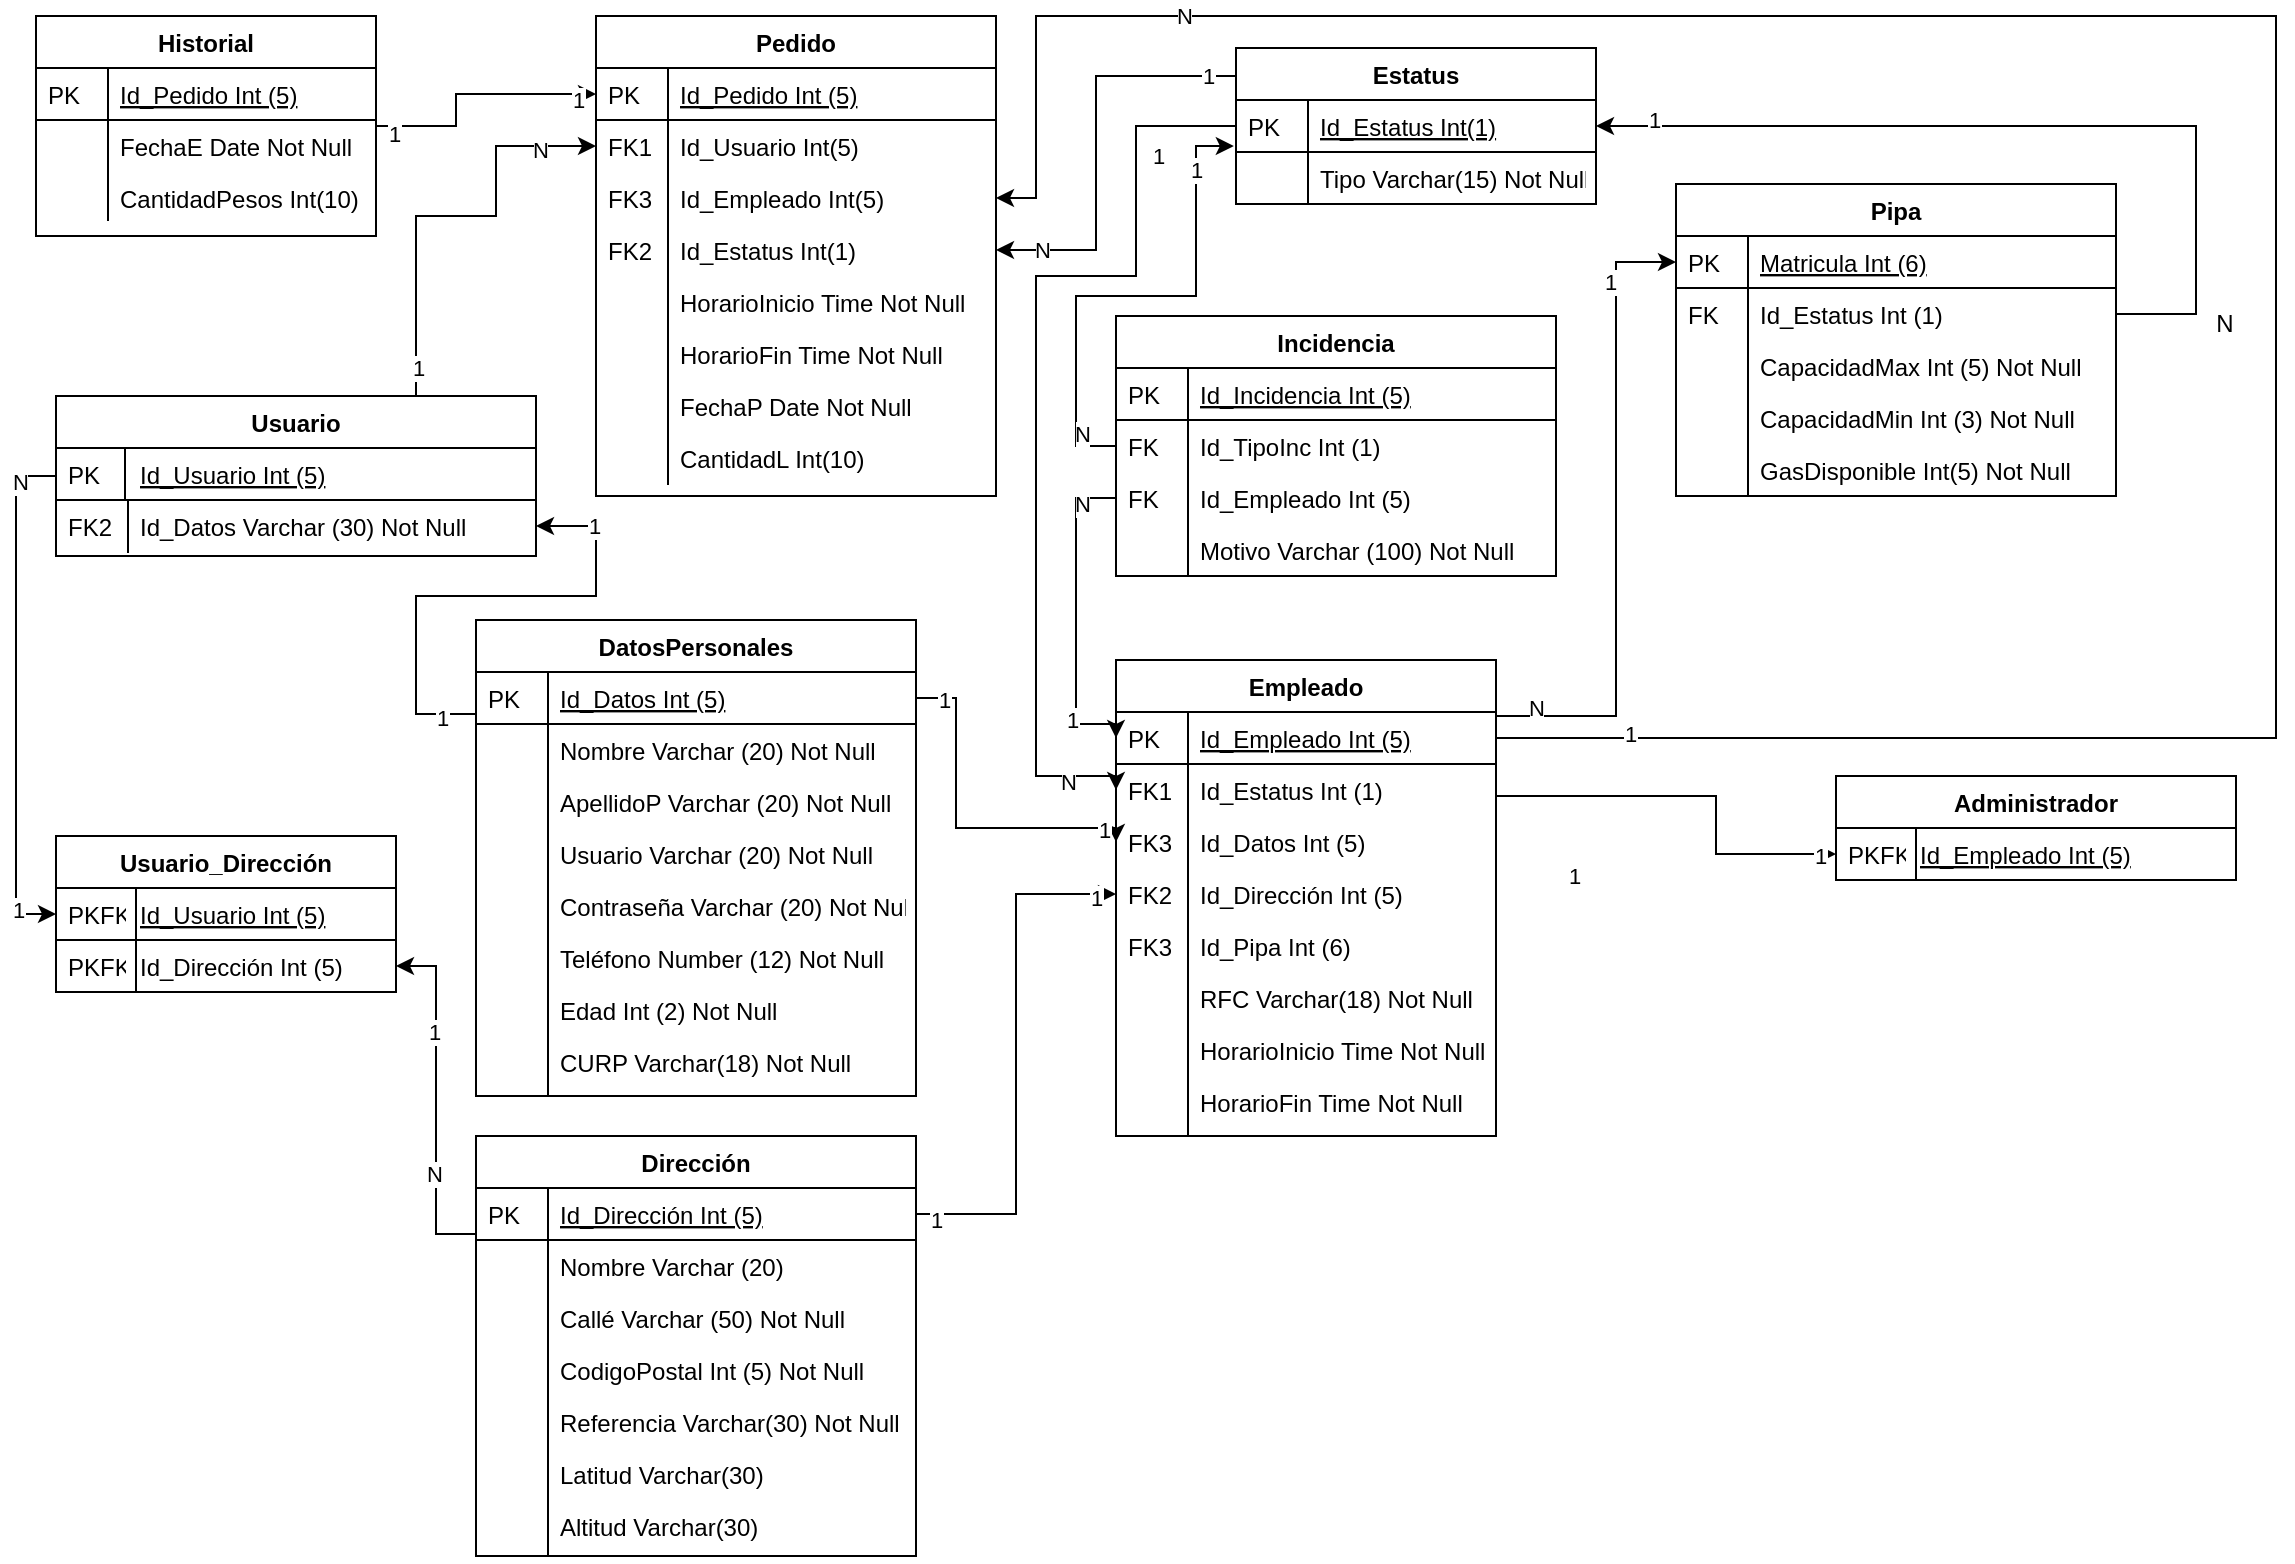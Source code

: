 <mxfile version="13.0.3" type="device"><diagram id="C5RBs43oDa-KdzZeNtuy" name="Page-1"><mxGraphModel dx="1052" dy="504" grid="1" gridSize="10" guides="1" tooltips="1" connect="1" arrows="1" fold="1" page="1" pageScale="1" pageWidth="827" pageHeight="1169" math="0" shadow="0"><root><mxCell id="WIyWlLk6GJQsqaUBKTNV-0"/><mxCell id="WIyWlLk6GJQsqaUBKTNV-1" parent="WIyWlLk6GJQsqaUBKTNV-0"/><mxCell id="ttnHH_ZnZP0Molm2TNhd-137" style="edgeStyle=orthogonalEdgeStyle;rounded=0;orthogonalLoop=1;jettySize=auto;html=1;entryX=0;entryY=0.5;entryDx=0;entryDy=0;" parent="WIyWlLk6GJQsqaUBKTNV-1" source="ttnHH_ZnZP0Molm2TNhd-53" target="zkfFHV4jXpPFQw0GAbJ--57" edge="1"><mxGeometry relative="1" as="geometry"><Array as="points"><mxPoint x="230" y="95"/><mxPoint x="230" y="79"/></Array></mxGeometry></mxCell><mxCell id="ttnHH_ZnZP0Molm2TNhd-138" value="1" style="edgeLabel;html=1;align=center;verticalAlign=middle;resizable=0;points=[];" parent="ttnHH_ZnZP0Molm2TNhd-137" vertex="1" connectable="0"><mxGeometry x="-0.857" y="-3" relative="1" as="geometry"><mxPoint y="1" as="offset"/></mxGeometry></mxCell><mxCell id="ttnHH_ZnZP0Molm2TNhd-139" value="1" style="edgeLabel;html=1;align=center;verticalAlign=middle;resizable=0;points=[];" parent="ttnHH_ZnZP0Molm2TNhd-137" vertex="1" connectable="0"><mxGeometry x="0.857" y="-3" relative="1" as="geometry"><mxPoint as="offset"/></mxGeometry></mxCell><mxCell id="ttnHH_ZnZP0Molm2TNhd-128" style="edgeStyle=orthogonalEdgeStyle;rounded=0;orthogonalLoop=1;jettySize=auto;html=1;entryX=1;entryY=0.5;entryDx=0;entryDy=0;" parent="WIyWlLk6GJQsqaUBKTNV-1" source="zkfFHV4jXpPFQw0GAbJ--51" target="zkfFHV4jXpPFQw0GAbJ--61" edge="1"><mxGeometry relative="1" as="geometry"><Array as="points"><mxPoint x="550" y="70"/><mxPoint x="550" y="157"/></Array></mxGeometry></mxCell><mxCell id="ttnHH_ZnZP0Molm2TNhd-132" value="1" style="edgeLabel;html=1;align=center;verticalAlign=middle;resizable=0;points=[];" parent="ttnHH_ZnZP0Molm2TNhd-128" vertex="1" connectable="0"><mxGeometry x="-0.861" relative="1" as="geometry"><mxPoint as="offset"/></mxGeometry></mxCell><mxCell id="ttnHH_ZnZP0Molm2TNhd-133" value="N" style="edgeLabel;html=1;align=center;verticalAlign=middle;resizable=0;points=[];" parent="ttnHH_ZnZP0Molm2TNhd-128" vertex="1" connectable="0"><mxGeometry x="0.778" relative="1" as="geometry"><mxPoint as="offset"/></mxGeometry></mxCell><mxCell id="ttnHH_ZnZP0Molm2TNhd-140" style="edgeStyle=orthogonalEdgeStyle;rounded=0;orthogonalLoop=1;jettySize=auto;html=1;entryX=0;entryY=0.5;entryDx=0;entryDy=0;" parent="WIyWlLk6GJQsqaUBKTNV-1" source="ttnHH_ZnZP0Molm2TNhd-70" target="zkfFHV4jXpPFQw0GAbJ--59" edge="1"><mxGeometry relative="1" as="geometry"><Array as="points"><mxPoint x="210" y="140"/><mxPoint x="250" y="140"/><mxPoint x="250" y="105"/></Array></mxGeometry></mxCell><mxCell id="ttnHH_ZnZP0Molm2TNhd-141" value="1" style="edgeLabel;html=1;align=center;verticalAlign=middle;resizable=0;points=[];" parent="ttnHH_ZnZP0Molm2TNhd-140" vertex="1" connectable="0"><mxGeometry x="-0.867" y="-1" relative="1" as="geometry"><mxPoint as="offset"/></mxGeometry></mxCell><mxCell id="ttnHH_ZnZP0Molm2TNhd-142" value="N" style="edgeLabel;html=1;align=center;verticalAlign=middle;resizable=0;points=[];" parent="ttnHH_ZnZP0Molm2TNhd-140" vertex="1" connectable="0"><mxGeometry x="0.733" y="-2" relative="1" as="geometry"><mxPoint as="offset"/></mxGeometry></mxCell><mxCell id="ttnHH_ZnZP0Molm2TNhd-199" style="edgeStyle=orthogonalEdgeStyle;rounded=0;orthogonalLoop=1;jettySize=auto;html=1;entryX=0;entryY=0.5;entryDx=0;entryDy=0;" parent="WIyWlLk6GJQsqaUBKTNV-1" source="ttnHH_ZnZP0Molm2TNhd-70" target="ttnHH_ZnZP0Molm2TNhd-189" edge="1"><mxGeometry relative="1" as="geometry"><Array as="points"><mxPoint x="10" y="270"/><mxPoint x="10" y="489"/></Array></mxGeometry></mxCell><mxCell id="ttnHH_ZnZP0Molm2TNhd-202" value="N" style="edgeLabel;html=1;align=center;verticalAlign=middle;resizable=0;points=[];" parent="ttnHH_ZnZP0Molm2TNhd-199" vertex="1" connectable="0"><mxGeometry x="-0.861" y="3" relative="1" as="geometry"><mxPoint as="offset"/></mxGeometry></mxCell><mxCell id="ttnHH_ZnZP0Molm2TNhd-204" value="1" style="edgeLabel;html=1;align=center;verticalAlign=middle;resizable=0;points=[];" parent="ttnHH_ZnZP0Molm2TNhd-199" vertex="1" connectable="0"><mxGeometry x="0.825" y="1" relative="1" as="geometry"><mxPoint as="offset"/></mxGeometry></mxCell><mxCell id="ttnHH_ZnZP0Molm2TNhd-147" style="edgeStyle=orthogonalEdgeStyle;rounded=0;orthogonalLoop=1;jettySize=auto;html=1;entryX=1;entryY=0.5;entryDx=0;entryDy=0;" parent="WIyWlLk6GJQsqaUBKTNV-1" source="ttnHH_ZnZP0Molm2TNhd-12" target="8BvQoXlLKl8zvaSymWND-0" edge="1"><mxGeometry relative="1" as="geometry"><mxPoint x="790" y="105" as="targetPoint"/><Array as="points"><mxPoint x="1140" y="401"/><mxPoint x="1140" y="40"/><mxPoint x="520" y="40"/><mxPoint x="520" y="131"/></Array></mxGeometry></mxCell><mxCell id="ttnHH_ZnZP0Molm2TNhd-152" value="N" style="edgeLabel;html=1;align=center;verticalAlign=middle;resizable=0;points=[];" parent="ttnHH_ZnZP0Molm2TNhd-147" vertex="1" connectable="0"><mxGeometry x="0.75" relative="1" as="geometry"><mxPoint as="offset"/></mxGeometry></mxCell><mxCell id="au2-9BaGHvsq1HRQYhsS-60" value="1" style="edgeLabel;html=1;align=center;verticalAlign=middle;resizable=0;points=[];" vertex="1" connectable="0" parent="ttnHH_ZnZP0Molm2TNhd-147"><mxGeometry x="-0.91" y="2" relative="1" as="geometry"><mxPoint as="offset"/></mxGeometry></mxCell><mxCell id="ttnHH_ZnZP0Molm2TNhd-173" style="edgeStyle=orthogonalEdgeStyle;rounded=0;orthogonalLoop=1;jettySize=auto;html=1;entryX=0;entryY=0.5;entryDx=0;entryDy=0;exitX=1;exitY=0.5;exitDx=0;exitDy=0;" parent="WIyWlLk6GJQsqaUBKTNV-1" source="ttnHH_ZnZP0Molm2TNhd-20" target="ttnHH_ZnZP0Molm2TNhd-31" edge="1"><mxGeometry relative="1" as="geometry"><Array as="points"><mxPoint x="750" y="430"/><mxPoint x="860" y="430"/><mxPoint x="860" y="459"/></Array></mxGeometry></mxCell><mxCell id="ttnHH_ZnZP0Molm2TNhd-176" value="1" style="edgeLabel;html=1;align=center;verticalAlign=middle;resizable=0;points=[];" parent="ttnHH_ZnZP0Molm2TNhd-173" vertex="1" connectable="0"><mxGeometry x="0.914" y="-1" relative="1" as="geometry"><mxPoint as="offset"/></mxGeometry></mxCell><mxCell id="ttnHH_ZnZP0Molm2TNhd-223" value="1" style="edgeLabel;html=1;align=center;verticalAlign=middle;resizable=0;points=[];" parent="ttnHH_ZnZP0Molm2TNhd-173" vertex="1" connectable="0"><mxGeometry x="-0.786" y="-20" relative="1" as="geometry"><mxPoint x="20" y="20" as="offset"/></mxGeometry></mxCell><mxCell id="ttnHH_ZnZP0Molm2TNhd-183" style="edgeStyle=orthogonalEdgeStyle;rounded=0;orthogonalLoop=1;jettySize=auto;html=1;entryX=0;entryY=0.5;entryDx=0;entryDy=0;" parent="WIyWlLk6GJQsqaUBKTNV-1" source="ttnHH_ZnZP0Molm2TNhd-88" target="ttnHH_ZnZP0Molm2TNhd-179" edge="1"><mxGeometry relative="1" as="geometry"><Array as="points"><mxPoint x="480" y="381"/><mxPoint x="480" y="446"/></Array></mxGeometry></mxCell><mxCell id="ttnHH_ZnZP0Molm2TNhd-209" value="1" style="edgeLabel;html=1;align=center;verticalAlign=middle;resizable=0;points=[];" parent="ttnHH_ZnZP0Molm2TNhd-183" vertex="1" connectable="0"><mxGeometry x="-0.838" y="-1" relative="1" as="geometry"><mxPoint as="offset"/></mxGeometry></mxCell><mxCell id="ttnHH_ZnZP0Molm2TNhd-210" value="1" style="edgeLabel;html=1;align=center;verticalAlign=middle;resizable=0;points=[];" parent="ttnHH_ZnZP0Molm2TNhd-183" vertex="1" connectable="0"><mxGeometry x="0.849" y="-1" relative="1" as="geometry"><mxPoint as="offset"/></mxGeometry></mxCell><mxCell id="ttnHH_ZnZP0Molm2TNhd-184" style="edgeStyle=orthogonalEdgeStyle;rounded=0;orthogonalLoop=1;jettySize=auto;html=1;entryX=1;entryY=0.5;entryDx=0;entryDy=0;" parent="WIyWlLk6GJQsqaUBKTNV-1" source="ttnHH_ZnZP0Molm2TNhd-88" target="ttnHH_ZnZP0Molm2TNhd-181" edge="1"><mxGeometry relative="1" as="geometry"><Array as="points"><mxPoint x="210" y="389"/><mxPoint x="210" y="330"/><mxPoint x="300" y="330"/><mxPoint x="300" y="295"/></Array></mxGeometry></mxCell><mxCell id="ttnHH_ZnZP0Molm2TNhd-211" value="1" style="edgeLabel;html=1;align=center;verticalAlign=middle;resizable=0;points=[];" parent="ttnHH_ZnZP0Molm2TNhd-184" vertex="1" connectable="0"><mxGeometry x="-0.849" y="1" relative="1" as="geometry"><mxPoint x="1" y="1" as="offset"/></mxGeometry></mxCell><mxCell id="ttnHH_ZnZP0Molm2TNhd-212" value="1" style="edgeLabel;html=1;align=center;verticalAlign=middle;resizable=0;points=[];" parent="ttnHH_ZnZP0Molm2TNhd-184" vertex="1" connectable="0"><mxGeometry x="0.765" relative="1" as="geometry"><mxPoint as="offset"/></mxGeometry></mxCell><mxCell id="ttnHH_ZnZP0Molm2TNhd-187" style="edgeStyle=orthogonalEdgeStyle;rounded=0;orthogonalLoop=1;jettySize=auto;html=1;entryX=0;entryY=0.5;entryDx=0;entryDy=0;" parent="WIyWlLk6GJQsqaUBKTNV-1" source="ttnHH_ZnZP0Molm2TNhd-154" target="ttnHH_ZnZP0Molm2TNhd-110" edge="1"><mxGeometry relative="1" as="geometry"/></mxCell><mxCell id="ttnHH_ZnZP0Molm2TNhd-207" value="1" style="edgeLabel;html=1;align=center;verticalAlign=middle;resizable=0;points=[];" parent="ttnHH_ZnZP0Molm2TNhd-187" vertex="1" connectable="0"><mxGeometry x="-0.925" y="-3" relative="1" as="geometry"><mxPoint as="offset"/></mxGeometry></mxCell><mxCell id="ttnHH_ZnZP0Molm2TNhd-208" value="1" style="edgeLabel;html=1;align=center;verticalAlign=middle;resizable=0;points=[];" parent="ttnHH_ZnZP0Molm2TNhd-187" vertex="1" connectable="0"><mxGeometry x="0.918" y="-2" relative="1" as="geometry"><mxPoint as="offset"/></mxGeometry></mxCell><mxCell id="ttnHH_ZnZP0Molm2TNhd-201" style="edgeStyle=orthogonalEdgeStyle;rounded=0;orthogonalLoop=1;jettySize=auto;html=1;entryX=1;entryY=0.5;entryDx=0;entryDy=0;" parent="WIyWlLk6GJQsqaUBKTNV-1" source="ttnHH_ZnZP0Molm2TNhd-154" target="ttnHH_ZnZP0Molm2TNhd-191" edge="1"><mxGeometry relative="1" as="geometry"><Array as="points"><mxPoint x="220" y="649"/><mxPoint x="220" y="515"/></Array></mxGeometry></mxCell><mxCell id="ttnHH_ZnZP0Molm2TNhd-205" value="1" style="edgeLabel;html=1;align=center;verticalAlign=middle;resizable=0;points=[];" parent="ttnHH_ZnZP0Molm2TNhd-201" vertex="1" connectable="0"><mxGeometry x="0.396" y="1" relative="1" as="geometry"><mxPoint as="offset"/></mxGeometry></mxCell><mxCell id="ttnHH_ZnZP0Molm2TNhd-206" value="N" style="edgeLabel;html=1;align=center;verticalAlign=middle;resizable=0;points=[];" parent="ttnHH_ZnZP0Molm2TNhd-201" vertex="1" connectable="0"><mxGeometry x="-0.417" y="1" relative="1" as="geometry"><mxPoint as="offset"/></mxGeometry></mxCell><mxCell id="ttnHH_ZnZP0Molm2TNhd-213" style="edgeStyle=orthogonalEdgeStyle;rounded=0;orthogonalLoop=1;jettySize=auto;html=1;entryX=0;entryY=0.5;entryDx=0;entryDy=0;exitX=0;exitY=0.5;exitDx=0;exitDy=0;" parent="WIyWlLk6GJQsqaUBKTNV-1" source="zkfFHV4jXpPFQw0GAbJ--52" target="ttnHH_ZnZP0Molm2TNhd-20" edge="1"><mxGeometry relative="1" as="geometry"><mxPoint x="550" y="199" as="sourcePoint"/><Array as="points"><mxPoint x="570" y="95"/><mxPoint x="570" y="170"/><mxPoint x="520" y="170"/><mxPoint x="520" y="420"/></Array></mxGeometry></mxCell><mxCell id="ttnHH_ZnZP0Molm2TNhd-214" value="1" style="edgeLabel;html=1;align=center;verticalAlign=middle;resizable=0;points=[];" parent="ttnHH_ZnZP0Molm2TNhd-213" vertex="1" connectable="0"><mxGeometry x="-0.832" y="15" relative="1" as="geometry"><mxPoint as="offset"/></mxGeometry></mxCell><mxCell id="ttnHH_ZnZP0Molm2TNhd-215" value="N" style="edgeLabel;html=1;align=center;verticalAlign=middle;resizable=0;points=[];" parent="ttnHH_ZnZP0Molm2TNhd-213" vertex="1" connectable="0"><mxGeometry x="0.867" y="-3" relative="1" as="geometry"><mxPoint as="offset"/></mxGeometry></mxCell><mxCell id="ttnHH_ZnZP0Molm2TNhd-188" value="Usuario_Dirección" style="swimlane;fontStyle=1;childLayout=stackLayout;horizontal=1;startSize=26;horizontalStack=0;resizeParent=1;resizeLast=0;collapsible=1;marginBottom=0;rounded=0;shadow=0;strokeWidth=1;" parent="WIyWlLk6GJQsqaUBKTNV-1" vertex="1"><mxGeometry x="30" y="450" width="170" height="78" as="geometry"><mxRectangle x="260" y="80" width="160" height="26" as="alternateBounds"/></mxGeometry></mxCell><mxCell id="ttnHH_ZnZP0Molm2TNhd-189" value="Id_Usuario Int (5)" style="shape=partialRectangle;top=0;left=0;right=0;bottom=1;align=left;verticalAlign=top;fillColor=none;spacingLeft=40;spacingRight=4;overflow=hidden;rotatable=0;points=[[0,0.5],[1,0.5]];portConstraint=eastwest;dropTarget=0;rounded=0;shadow=0;strokeWidth=1;fontStyle=4" parent="ttnHH_ZnZP0Molm2TNhd-188" vertex="1"><mxGeometry y="26" width="170" height="26" as="geometry"/></mxCell><mxCell id="ttnHH_ZnZP0Molm2TNhd-190" value="PKFK" style="shape=partialRectangle;top=0;left=0;bottom=0;fillColor=none;align=left;verticalAlign=top;spacingLeft=4;spacingRight=4;overflow=hidden;rotatable=0;points=[];portConstraint=eastwest;part=1;" parent="ttnHH_ZnZP0Molm2TNhd-189" vertex="1" connectable="0"><mxGeometry width="40" height="26" as="geometry"/></mxCell><mxCell id="ttnHH_ZnZP0Molm2TNhd-191" value="Id_Dirección Int (5)" style="shape=partialRectangle;top=0;left=0;right=0;bottom=0;align=left;verticalAlign=top;fillColor=none;spacingLeft=40;spacingRight=4;overflow=hidden;rotatable=0;points=[[0,0.5],[1,0.5]];portConstraint=eastwest;dropTarget=0;rounded=0;shadow=0;strokeWidth=1;" parent="ttnHH_ZnZP0Molm2TNhd-188" vertex="1"><mxGeometry y="52" width="170" height="26" as="geometry"/></mxCell><mxCell id="ttnHH_ZnZP0Molm2TNhd-192" value="PKFK" style="shape=partialRectangle;top=0;left=0;bottom=0;fillColor=none;align=left;verticalAlign=top;spacingLeft=4;spacingRight=4;overflow=hidden;rotatable=0;points=[];portConstraint=eastwest;part=1;" parent="ttnHH_ZnZP0Molm2TNhd-191" vertex="1" connectable="0"><mxGeometry width="40" height="26" as="geometry"/></mxCell><mxCell id="ttnHH_ZnZP0Molm2TNhd-53" value="Historial" style="swimlane;fontStyle=1;childLayout=stackLayout;horizontal=1;startSize=26;horizontalStack=0;resizeParent=1;resizeLast=0;collapsible=1;marginBottom=0;rounded=0;shadow=0;strokeWidth=1;" parent="WIyWlLk6GJQsqaUBKTNV-1" vertex="1"><mxGeometry x="20" y="40" width="170" height="110" as="geometry"><mxRectangle x="260" y="80" width="160" height="26" as="alternateBounds"/></mxGeometry></mxCell><mxCell id="ttnHH_ZnZP0Molm2TNhd-54" value="Id_Pedido Int (5)" style="shape=partialRectangle;top=0;left=0;right=0;bottom=1;align=left;verticalAlign=top;fillColor=none;spacingLeft=40;spacingRight=4;overflow=hidden;rotatable=0;points=[[0,0.5],[1,0.5]];portConstraint=eastwest;dropTarget=0;rounded=0;shadow=0;strokeWidth=1;fontStyle=4" parent="ttnHH_ZnZP0Molm2TNhd-53" vertex="1"><mxGeometry y="26" width="170" height="26" as="geometry"/></mxCell><mxCell id="ttnHH_ZnZP0Molm2TNhd-55" value="PK" style="shape=partialRectangle;top=0;left=0;bottom=0;fillColor=none;align=left;verticalAlign=top;spacingLeft=4;spacingRight=4;overflow=hidden;rotatable=0;points=[];portConstraint=eastwest;part=1;" parent="ttnHH_ZnZP0Molm2TNhd-54" vertex="1" connectable="0"><mxGeometry width="36" height="26" as="geometry"/></mxCell><mxCell id="ttnHH_ZnZP0Molm2TNhd-64" value="FechaE Date Not Null" style="shape=partialRectangle;top=0;left=0;right=0;bottom=0;align=left;verticalAlign=top;fillColor=none;spacingLeft=40;spacingRight=4;overflow=hidden;rotatable=0;points=[[0,0.5],[1,0.5]];portConstraint=eastwest;dropTarget=0;rounded=0;shadow=0;strokeWidth=1;" parent="ttnHH_ZnZP0Molm2TNhd-53" vertex="1"><mxGeometry y="52" width="170" height="26" as="geometry"/></mxCell><mxCell id="ttnHH_ZnZP0Molm2TNhd-65" value="" style="shape=partialRectangle;top=0;left=0;bottom=0;fillColor=none;align=left;verticalAlign=top;spacingLeft=4;spacingRight=4;overflow=hidden;rotatable=0;points=[];portConstraint=eastwest;part=1;" parent="ttnHH_ZnZP0Molm2TNhd-64" vertex="1" connectable="0"><mxGeometry width="36" height="26" as="geometry"/></mxCell><mxCell id="ttnHH_ZnZP0Molm2TNhd-68" value="CantidadPesos Int(10)" style="shape=partialRectangle;top=0;left=0;right=0;bottom=0;align=left;verticalAlign=top;fillColor=none;spacingLeft=40;spacingRight=4;overflow=hidden;rotatable=0;points=[[0,0.5],[1,0.5]];portConstraint=eastwest;dropTarget=0;rounded=0;shadow=0;strokeWidth=1;" parent="ttnHH_ZnZP0Molm2TNhd-53" vertex="1"><mxGeometry y="78" width="170" height="24" as="geometry"/></mxCell><mxCell id="ttnHH_ZnZP0Molm2TNhd-69" value="" style="shape=partialRectangle;top=0;left=0;bottom=0;fillColor=none;align=left;verticalAlign=top;spacingLeft=4;spacingRight=4;overflow=hidden;rotatable=0;points=[];portConstraint=eastwest;part=1;" parent="ttnHH_ZnZP0Molm2TNhd-68" vertex="1" connectable="0"><mxGeometry width="36" height="24" as="geometry"/></mxCell><mxCell id="zkfFHV4jXpPFQw0GAbJ--56" value="Pedido" style="swimlane;fontStyle=1;childLayout=stackLayout;horizontal=1;startSize=26;horizontalStack=0;resizeParent=1;resizeLast=0;collapsible=1;marginBottom=0;rounded=0;shadow=0;strokeWidth=1;" parent="WIyWlLk6GJQsqaUBKTNV-1" vertex="1"><mxGeometry x="300" y="40" width="200" height="240" as="geometry"><mxRectangle x="260" y="80" width="160" height="26" as="alternateBounds"/></mxGeometry></mxCell><mxCell id="zkfFHV4jXpPFQw0GAbJ--57" value="Id_Pedido Int (5)" style="shape=partialRectangle;top=0;left=0;right=0;bottom=1;align=left;verticalAlign=top;fillColor=none;spacingLeft=40;spacingRight=4;overflow=hidden;rotatable=0;points=[[0,0.5],[1,0.5]];portConstraint=eastwest;dropTarget=0;rounded=0;shadow=0;strokeWidth=1;fontStyle=4" parent="zkfFHV4jXpPFQw0GAbJ--56" vertex="1"><mxGeometry y="26" width="200" height="26" as="geometry"/></mxCell><mxCell id="zkfFHV4jXpPFQw0GAbJ--58" value="PK" style="shape=partialRectangle;top=0;left=0;bottom=0;fillColor=none;align=left;verticalAlign=top;spacingLeft=4;spacingRight=4;overflow=hidden;rotatable=0;points=[];portConstraint=eastwest;part=1;" parent="zkfFHV4jXpPFQw0GAbJ--57" vertex="1" connectable="0"><mxGeometry width="36" height="26" as="geometry"/></mxCell><mxCell id="zkfFHV4jXpPFQw0GAbJ--59" value="Id_Usuario Int(5)" style="shape=partialRectangle;top=0;left=0;right=0;bottom=0;align=left;verticalAlign=top;fillColor=none;spacingLeft=40;spacingRight=4;overflow=hidden;rotatable=0;points=[[0,0.5],[1,0.5]];portConstraint=eastwest;dropTarget=0;rounded=0;shadow=0;strokeWidth=1;" parent="zkfFHV4jXpPFQw0GAbJ--56" vertex="1"><mxGeometry y="52" width="200" height="26" as="geometry"/></mxCell><mxCell id="zkfFHV4jXpPFQw0GAbJ--60" value="FK1" style="shape=partialRectangle;top=0;left=0;bottom=0;fillColor=none;align=left;verticalAlign=top;spacingLeft=4;spacingRight=4;overflow=hidden;rotatable=0;points=[];portConstraint=eastwest;part=1;" parent="zkfFHV4jXpPFQw0GAbJ--59" vertex="1" connectable="0"><mxGeometry width="36" height="26" as="geometry"/></mxCell><mxCell id="8BvQoXlLKl8zvaSymWND-0" value="Id_Empleado Int(5)" style="shape=partialRectangle;top=0;left=0;right=0;bottom=0;align=left;verticalAlign=top;fillColor=none;spacingLeft=40;spacingRight=4;overflow=hidden;rotatable=0;points=[[0,0.5],[1,0.5]];portConstraint=eastwest;dropTarget=0;rounded=0;shadow=0;strokeWidth=1;" parent="zkfFHV4jXpPFQw0GAbJ--56" vertex="1"><mxGeometry y="78" width="200" height="26" as="geometry"/></mxCell><mxCell id="8BvQoXlLKl8zvaSymWND-1" value="FK3" style="shape=partialRectangle;top=0;left=0;bottom=0;fillColor=none;align=left;verticalAlign=top;spacingLeft=4;spacingRight=4;overflow=hidden;rotatable=0;points=[];portConstraint=eastwest;part=1;" parent="8BvQoXlLKl8zvaSymWND-0" vertex="1" connectable="0"><mxGeometry width="36" height="26" as="geometry"/></mxCell><mxCell id="zkfFHV4jXpPFQw0GAbJ--61" value="Id_Estatus Int(1)" style="shape=partialRectangle;top=0;left=0;right=0;bottom=0;align=left;verticalAlign=top;fillColor=none;spacingLeft=40;spacingRight=4;overflow=hidden;rotatable=0;points=[[0,0.5],[1,0.5]];portConstraint=eastwest;dropTarget=0;rounded=0;shadow=0;strokeWidth=1;" parent="zkfFHV4jXpPFQw0GAbJ--56" vertex="1"><mxGeometry y="104" width="200" height="26" as="geometry"/></mxCell><mxCell id="zkfFHV4jXpPFQw0GAbJ--62" value="FK2" style="shape=partialRectangle;top=0;left=0;bottom=0;fillColor=none;align=left;verticalAlign=top;spacingLeft=4;spacingRight=4;overflow=hidden;rotatable=0;points=[];portConstraint=eastwest;part=1;" parent="zkfFHV4jXpPFQw0GAbJ--61" vertex="1" connectable="0"><mxGeometry width="36" height="26" as="geometry"/></mxCell><mxCell id="ttnHH_ZnZP0Molm2TNhd-0" value="HorarioInicio Time Not Null" style="shape=partialRectangle;top=0;left=0;right=0;bottom=0;align=left;verticalAlign=top;fillColor=none;spacingLeft=40;spacingRight=4;overflow=hidden;rotatable=0;points=[[0,0.5],[1,0.5]];portConstraint=eastwest;dropTarget=0;rounded=0;shadow=0;strokeWidth=1;" parent="zkfFHV4jXpPFQw0GAbJ--56" vertex="1"><mxGeometry y="130" width="200" height="26" as="geometry"/></mxCell><mxCell id="ttnHH_ZnZP0Molm2TNhd-1" value="" style="shape=partialRectangle;top=0;left=0;bottom=0;fillColor=none;align=left;verticalAlign=top;spacingLeft=4;spacingRight=4;overflow=hidden;rotatable=0;points=[];portConstraint=eastwest;part=1;" parent="ttnHH_ZnZP0Molm2TNhd-0" vertex="1" connectable="0"><mxGeometry width="36" height="26" as="geometry"/></mxCell><mxCell id="ttnHH_ZnZP0Molm2TNhd-6" value="HorarioFin Time Not Null" style="shape=partialRectangle;top=0;left=0;right=0;bottom=0;align=left;verticalAlign=top;fillColor=none;spacingLeft=40;spacingRight=4;overflow=hidden;rotatable=0;points=[[0,0.5],[1,0.5]];portConstraint=eastwest;dropTarget=0;rounded=0;shadow=0;strokeWidth=1;" parent="zkfFHV4jXpPFQw0GAbJ--56" vertex="1"><mxGeometry y="156" width="200" height="26" as="geometry"/></mxCell><mxCell id="ttnHH_ZnZP0Molm2TNhd-7" value="" style="shape=partialRectangle;top=0;left=0;bottom=0;fillColor=none;align=left;verticalAlign=top;spacingLeft=4;spacingRight=4;overflow=hidden;rotatable=0;points=[];portConstraint=eastwest;part=1;" parent="ttnHH_ZnZP0Molm2TNhd-6" vertex="1" connectable="0"><mxGeometry width="36" height="26" as="geometry"/></mxCell><mxCell id="ttnHH_ZnZP0Molm2TNhd-143" value="FechaP Date Not Null" style="shape=partialRectangle;top=0;left=0;right=0;bottom=0;align=left;verticalAlign=top;fillColor=none;spacingLeft=40;spacingRight=4;overflow=hidden;rotatable=0;points=[[0,0.5],[1,0.5]];portConstraint=eastwest;dropTarget=0;rounded=0;shadow=0;strokeWidth=1;" parent="zkfFHV4jXpPFQw0GAbJ--56" vertex="1"><mxGeometry y="182" width="200" height="26" as="geometry"/></mxCell><mxCell id="ttnHH_ZnZP0Molm2TNhd-144" value="" style="shape=partialRectangle;top=0;left=0;bottom=0;fillColor=none;align=left;verticalAlign=top;spacingLeft=4;spacingRight=4;overflow=hidden;rotatable=0;points=[];portConstraint=eastwest;part=1;" parent="ttnHH_ZnZP0Molm2TNhd-143" vertex="1" connectable="0"><mxGeometry width="36" height="26" as="geometry"/></mxCell><mxCell id="ttnHH_ZnZP0Molm2TNhd-4" value="CantidadL Int(10)" style="shape=partialRectangle;top=0;left=0;right=0;bottom=0;align=left;verticalAlign=top;fillColor=none;spacingLeft=40;spacingRight=4;overflow=hidden;rotatable=0;points=[[0,0.5],[1,0.5]];portConstraint=eastwest;dropTarget=0;rounded=0;shadow=0;strokeWidth=1;" parent="zkfFHV4jXpPFQw0GAbJ--56" vertex="1"><mxGeometry y="208" width="200" height="26" as="geometry"/></mxCell><mxCell id="ttnHH_ZnZP0Molm2TNhd-5" value="" style="shape=partialRectangle;top=0;left=0;bottom=0;fillColor=none;align=left;verticalAlign=top;spacingLeft=4;spacingRight=4;overflow=hidden;rotatable=0;points=[];portConstraint=eastwest;part=1;" parent="ttnHH_ZnZP0Molm2TNhd-4" vertex="1" connectable="0"><mxGeometry width="36" height="26" as="geometry"/></mxCell><mxCell id="zkfFHV4jXpPFQw0GAbJ--51" value="Estatus" style="swimlane;fontStyle=1;childLayout=stackLayout;horizontal=1;startSize=26;horizontalStack=0;resizeParent=1;resizeLast=0;collapsible=1;marginBottom=0;rounded=0;shadow=0;strokeWidth=1;" parent="WIyWlLk6GJQsqaUBKTNV-1" vertex="1"><mxGeometry x="620" y="56" width="180" height="78" as="geometry"><mxRectangle x="620" y="40" width="160" height="26" as="alternateBounds"/></mxGeometry></mxCell><mxCell id="zkfFHV4jXpPFQw0GAbJ--52" value="Id_Estatus Int(1)" style="shape=partialRectangle;top=0;left=0;right=0;bottom=1;align=left;verticalAlign=top;fillColor=none;spacingLeft=40;spacingRight=4;overflow=hidden;rotatable=0;points=[[0,0.5],[1,0.5]];portConstraint=eastwest;dropTarget=0;rounded=0;shadow=0;strokeWidth=1;fontStyle=4" parent="zkfFHV4jXpPFQw0GAbJ--51" vertex="1"><mxGeometry y="26" width="180" height="26" as="geometry"/></mxCell><mxCell id="zkfFHV4jXpPFQw0GAbJ--53" value="PK" style="shape=partialRectangle;top=0;left=0;bottom=0;fillColor=none;align=left;verticalAlign=top;spacingLeft=4;spacingRight=4;overflow=hidden;rotatable=0;points=[];portConstraint=eastwest;part=1;" parent="zkfFHV4jXpPFQw0GAbJ--52" vertex="1" connectable="0"><mxGeometry width="36" height="26" as="geometry"/></mxCell><mxCell id="zkfFHV4jXpPFQw0GAbJ--54" value="Tipo Varchar(15) Not Null" style="shape=partialRectangle;top=0;left=0;right=0;bottom=0;align=left;verticalAlign=top;fillColor=none;spacingLeft=40;spacingRight=4;overflow=hidden;rotatable=0;points=[[0,0.5],[1,0.5]];portConstraint=eastwest;dropTarget=0;rounded=0;shadow=0;strokeWidth=1;" parent="zkfFHV4jXpPFQw0GAbJ--51" vertex="1"><mxGeometry y="52" width="180" height="26" as="geometry"/></mxCell><mxCell id="zkfFHV4jXpPFQw0GAbJ--55" value="" style="shape=partialRectangle;top=0;left=0;bottom=0;fillColor=none;align=left;verticalAlign=top;spacingLeft=4;spacingRight=4;overflow=hidden;rotatable=0;points=[];portConstraint=eastwest;part=1;" parent="zkfFHV4jXpPFQw0GAbJ--54" vertex="1" connectable="0"><mxGeometry width="36" height="26" as="geometry"/></mxCell><mxCell id="au2-9BaGHvsq1HRQYhsS-33" style="edgeStyle=orthogonalEdgeStyle;rounded=0;orthogonalLoop=1;jettySize=auto;html=1;entryX=-0.006;entryY=-0.115;entryDx=0;entryDy=0;entryPerimeter=0;" edge="1" parent="WIyWlLk6GJQsqaUBKTNV-1" source="au2-9BaGHvsq1HRQYhsS-31" target="zkfFHV4jXpPFQw0GAbJ--54"><mxGeometry relative="1" as="geometry"><Array as="points"><mxPoint x="540" y="255"/><mxPoint x="540" y="180"/><mxPoint x="600" y="180"/><mxPoint x="600" y="105"/></Array></mxGeometry></mxCell><mxCell id="au2-9BaGHvsq1HRQYhsS-34" value="1" style="edgeLabel;html=1;align=center;verticalAlign=middle;resizable=0;points=[];" vertex="1" connectable="0" parent="au2-9BaGHvsq1HRQYhsS-33"><mxGeometry x="0.753" relative="1" as="geometry"><mxPoint as="offset"/></mxGeometry></mxCell><mxCell id="au2-9BaGHvsq1HRQYhsS-35" value="N" style="edgeLabel;html=1;align=center;verticalAlign=middle;resizable=0;points=[];" vertex="1" connectable="0" parent="au2-9BaGHvsq1HRQYhsS-33"><mxGeometry x="-0.791" y="-3" relative="1" as="geometry"><mxPoint as="offset"/></mxGeometry></mxCell><mxCell id="au2-9BaGHvsq1HRQYhsS-36" style="edgeStyle=orthogonalEdgeStyle;rounded=0;orthogonalLoop=1;jettySize=auto;html=1;entryX=0;entryY=0.5;entryDx=0;entryDy=0;" edge="1" parent="WIyWlLk6GJQsqaUBKTNV-1" source="au2-9BaGHvsq1HRQYhsS-27" target="ttnHH_ZnZP0Molm2TNhd-12"><mxGeometry relative="1" as="geometry"><Array as="points"><mxPoint x="540" y="281"/><mxPoint x="540" y="394"/></Array></mxGeometry></mxCell><mxCell id="au2-9BaGHvsq1HRQYhsS-38" value="1" style="edgeLabel;html=1;align=center;verticalAlign=middle;resizable=0;points=[];" vertex="1" connectable="0" parent="au2-9BaGHvsq1HRQYhsS-36"><mxGeometry x="0.637" y="-2" relative="1" as="geometry"><mxPoint as="offset"/></mxGeometry></mxCell><mxCell id="au2-9BaGHvsq1HRQYhsS-39" value="N" style="edgeLabel;html=1;align=center;verticalAlign=middle;resizable=0;points=[];" vertex="1" connectable="0" parent="au2-9BaGHvsq1HRQYhsS-36"><mxGeometry x="-0.72" y="3" relative="1" as="geometry"><mxPoint as="offset"/></mxGeometry></mxCell><mxCell id="ttnHH_ZnZP0Molm2TNhd-70" value="Usuario" style="swimlane;fontStyle=1;childLayout=stackLayout;horizontal=1;startSize=26;horizontalStack=0;resizeParent=1;resizeLast=0;collapsible=1;marginBottom=0;rounded=0;shadow=0;strokeWidth=1;" parent="WIyWlLk6GJQsqaUBKTNV-1" vertex="1"><mxGeometry x="30" y="230" width="240" height="80" as="geometry"><mxRectangle x="260" y="80" width="160" height="26" as="alternateBounds"/></mxGeometry></mxCell><mxCell id="ttnHH_ZnZP0Molm2TNhd-71" value="Id_Usuario Int (5)" style="shape=partialRectangle;top=0;left=0;right=0;bottom=1;align=left;verticalAlign=top;fillColor=none;spacingLeft=40;spacingRight=4;overflow=hidden;rotatable=0;points=[[0,0.5],[1,0.5]];portConstraint=eastwest;dropTarget=0;rounded=0;shadow=0;strokeWidth=1;fontStyle=4" parent="ttnHH_ZnZP0Molm2TNhd-70" vertex="1"><mxGeometry y="26" width="240" height="26" as="geometry"/></mxCell><mxCell id="ttnHH_ZnZP0Molm2TNhd-72" value="PK" style="shape=partialRectangle;top=0;left=0;bottom=0;fillColor=none;align=left;verticalAlign=top;spacingLeft=4;spacingRight=4;overflow=hidden;rotatable=0;points=[];portConstraint=eastwest;part=1;" parent="ttnHH_ZnZP0Molm2TNhd-71" vertex="1" connectable="0"><mxGeometry width="34.5" height="26" as="geometry"/></mxCell><mxCell id="ttnHH_ZnZP0Molm2TNhd-181" value="Id_Datos Varchar (30) Not Null" style="shape=partialRectangle;top=0;left=0;right=0;bottom=0;align=left;verticalAlign=top;fillColor=none;spacingLeft=40;spacingRight=4;overflow=hidden;rotatable=0;points=[[0,0.5],[1,0.5]];portConstraint=eastwest;dropTarget=0;rounded=0;shadow=0;strokeWidth=1;" parent="ttnHH_ZnZP0Molm2TNhd-70" vertex="1"><mxGeometry y="52" width="240" height="26" as="geometry"/></mxCell><mxCell id="ttnHH_ZnZP0Molm2TNhd-182" value="FK2" style="shape=partialRectangle;top=0;left=0;bottom=0;fillColor=none;align=left;verticalAlign=top;spacingLeft=4;spacingRight=4;overflow=hidden;rotatable=0;points=[];portConstraint=eastwest;part=1;" parent="ttnHH_ZnZP0Molm2TNhd-181" vertex="1" connectable="0"><mxGeometry width="36" height="26" as="geometry"/></mxCell><mxCell id="au2-9BaGHvsq1HRQYhsS-24" value="Incidencia" style="swimlane;fontStyle=1;childLayout=stackLayout;horizontal=1;startSize=26;horizontalStack=0;resizeParent=1;resizeLast=0;collapsible=1;marginBottom=0;rounded=0;shadow=0;strokeWidth=1;" vertex="1" parent="WIyWlLk6GJQsqaUBKTNV-1"><mxGeometry x="560" y="190" width="220" height="130" as="geometry"><mxRectangle x="260" y="80" width="160" height="26" as="alternateBounds"/></mxGeometry></mxCell><mxCell id="au2-9BaGHvsq1HRQYhsS-25" value="Id_Incidencia Int (5)" style="shape=partialRectangle;top=0;left=0;right=0;bottom=1;align=left;verticalAlign=top;fillColor=none;spacingLeft=40;spacingRight=4;overflow=hidden;rotatable=0;points=[[0,0.5],[1,0.5]];portConstraint=eastwest;dropTarget=0;rounded=0;shadow=0;strokeWidth=1;fontStyle=4" vertex="1" parent="au2-9BaGHvsq1HRQYhsS-24"><mxGeometry y="26" width="220" height="26" as="geometry"/></mxCell><mxCell id="au2-9BaGHvsq1HRQYhsS-26" value="PK" style="shape=partialRectangle;top=0;left=0;bottom=0;fillColor=none;align=left;verticalAlign=top;spacingLeft=4;spacingRight=4;overflow=hidden;rotatable=0;points=[];portConstraint=eastwest;part=1;" vertex="1" connectable="0" parent="au2-9BaGHvsq1HRQYhsS-25"><mxGeometry width="36" height="26" as="geometry"/></mxCell><mxCell id="au2-9BaGHvsq1HRQYhsS-31" value="Id_TipoInc Int (1)" style="shape=partialRectangle;top=0;left=0;right=0;bottom=0;align=left;verticalAlign=top;fillColor=none;spacingLeft=40;spacingRight=4;overflow=hidden;rotatable=0;points=[[0,0.5],[1,0.5]];portConstraint=eastwest;dropTarget=0;rounded=0;shadow=0;strokeWidth=1;" vertex="1" parent="au2-9BaGHvsq1HRQYhsS-24"><mxGeometry y="52" width="220" height="26" as="geometry"/></mxCell><mxCell id="au2-9BaGHvsq1HRQYhsS-32" value="FK" style="shape=partialRectangle;top=0;left=0;bottom=0;fillColor=none;align=left;verticalAlign=top;spacingLeft=4;spacingRight=4;overflow=hidden;rotatable=0;points=[];portConstraint=eastwest;part=1;" vertex="1" connectable="0" parent="au2-9BaGHvsq1HRQYhsS-31"><mxGeometry width="36" height="26" as="geometry"/></mxCell><mxCell id="au2-9BaGHvsq1HRQYhsS-27" value="Id_Empleado Int (5)" style="shape=partialRectangle;top=0;left=0;right=0;bottom=0;align=left;verticalAlign=top;fillColor=none;spacingLeft=40;spacingRight=4;overflow=hidden;rotatable=0;points=[[0,0.5],[1,0.5]];portConstraint=eastwest;dropTarget=0;rounded=0;shadow=0;strokeWidth=1;" vertex="1" parent="au2-9BaGHvsq1HRQYhsS-24"><mxGeometry y="78" width="220" height="26" as="geometry"/></mxCell><mxCell id="au2-9BaGHvsq1HRQYhsS-28" value="FK" style="shape=partialRectangle;top=0;left=0;bottom=0;fillColor=none;align=left;verticalAlign=top;spacingLeft=4;spacingRight=4;overflow=hidden;rotatable=0;points=[];portConstraint=eastwest;part=1;" vertex="1" connectable="0" parent="au2-9BaGHvsq1HRQYhsS-27"><mxGeometry width="36" height="26" as="geometry"/></mxCell><mxCell id="au2-9BaGHvsq1HRQYhsS-29" value="Motivo Varchar (100) Not Null" style="shape=partialRectangle;top=0;left=0;right=0;bottom=0;align=left;verticalAlign=top;fillColor=none;spacingLeft=40;spacingRight=4;overflow=hidden;rotatable=0;points=[[0,0.5],[1,0.5]];portConstraint=eastwest;dropTarget=0;rounded=0;shadow=0;strokeWidth=1;" vertex="1" parent="au2-9BaGHvsq1HRQYhsS-24"><mxGeometry y="104" width="220" height="26" as="geometry"/></mxCell><mxCell id="au2-9BaGHvsq1HRQYhsS-30" value="" style="shape=partialRectangle;top=0;left=0;bottom=0;fillColor=none;align=left;verticalAlign=top;spacingLeft=4;spacingRight=4;overflow=hidden;rotatable=0;points=[];portConstraint=eastwest;part=1;" vertex="1" connectable="0" parent="au2-9BaGHvsq1HRQYhsS-29"><mxGeometry width="36" height="26" as="geometry"/></mxCell><mxCell id="au2-9BaGHvsq1HRQYhsS-43" value="Pipa" style="swimlane;fontStyle=1;childLayout=stackLayout;horizontal=1;startSize=26;horizontalStack=0;resizeParent=1;resizeLast=0;collapsible=1;marginBottom=0;rounded=0;shadow=0;strokeWidth=1;" vertex="1" parent="WIyWlLk6GJQsqaUBKTNV-1"><mxGeometry x="840" y="124" width="220" height="156" as="geometry"><mxRectangle x="260" y="80" width="160" height="26" as="alternateBounds"/></mxGeometry></mxCell><mxCell id="au2-9BaGHvsq1HRQYhsS-44" value="Matricula Int (6)" style="shape=partialRectangle;top=0;left=0;right=0;bottom=1;align=left;verticalAlign=top;fillColor=none;spacingLeft=40;spacingRight=4;overflow=hidden;rotatable=0;points=[[0,0.5],[1,0.5]];portConstraint=eastwest;dropTarget=0;rounded=0;shadow=0;strokeWidth=1;fontStyle=4" vertex="1" parent="au2-9BaGHvsq1HRQYhsS-43"><mxGeometry y="26" width="220" height="26" as="geometry"/></mxCell><mxCell id="au2-9BaGHvsq1HRQYhsS-45" value="PK" style="shape=partialRectangle;top=0;left=0;bottom=0;fillColor=none;align=left;verticalAlign=top;spacingLeft=4;spacingRight=4;overflow=hidden;rotatable=0;points=[];portConstraint=eastwest;part=1;" vertex="1" connectable="0" parent="au2-9BaGHvsq1HRQYhsS-44"><mxGeometry width="36" height="26" as="geometry"/></mxCell><mxCell id="au2-9BaGHvsq1HRQYhsS-46" value="Id_Estatus Int (1)" style="shape=partialRectangle;top=0;left=0;right=0;bottom=0;align=left;verticalAlign=top;fillColor=none;spacingLeft=40;spacingRight=4;overflow=hidden;rotatable=0;points=[[0,0.5],[1,0.5]];portConstraint=eastwest;dropTarget=0;rounded=0;shadow=0;strokeWidth=1;" vertex="1" parent="au2-9BaGHvsq1HRQYhsS-43"><mxGeometry y="52" width="220" height="26" as="geometry"/></mxCell><mxCell id="au2-9BaGHvsq1HRQYhsS-47" value="FK" style="shape=partialRectangle;top=0;left=0;bottom=0;fillColor=none;align=left;verticalAlign=top;spacingLeft=4;spacingRight=4;overflow=hidden;rotatable=0;points=[];portConstraint=eastwest;part=1;" vertex="1" connectable="0" parent="au2-9BaGHvsq1HRQYhsS-46"><mxGeometry width="36" height="26" as="geometry"/></mxCell><mxCell id="au2-9BaGHvsq1HRQYhsS-48" value="CapacidadMax Int (5) Not Null" style="shape=partialRectangle;top=0;left=0;right=0;bottom=0;align=left;verticalAlign=top;fillColor=none;spacingLeft=40;spacingRight=4;overflow=hidden;rotatable=0;points=[[0,0.5],[1,0.5]];portConstraint=eastwest;dropTarget=0;rounded=0;shadow=0;strokeWidth=1;" vertex="1" parent="au2-9BaGHvsq1HRQYhsS-43"><mxGeometry y="78" width="220" height="26" as="geometry"/></mxCell><mxCell id="au2-9BaGHvsq1HRQYhsS-49" value="" style="shape=partialRectangle;top=0;left=0;bottom=0;fillColor=none;align=left;verticalAlign=top;spacingLeft=4;spacingRight=4;overflow=hidden;rotatable=0;points=[];portConstraint=eastwest;part=1;" vertex="1" connectable="0" parent="au2-9BaGHvsq1HRQYhsS-48"><mxGeometry width="36" height="26" as="geometry"/></mxCell><mxCell id="au2-9BaGHvsq1HRQYhsS-50" value="CapacidadMin Int (3) Not Null" style="shape=partialRectangle;top=0;left=0;right=0;bottom=0;align=left;verticalAlign=top;fillColor=none;spacingLeft=40;spacingRight=4;overflow=hidden;rotatable=0;points=[[0,0.5],[1,0.5]];portConstraint=eastwest;dropTarget=0;rounded=0;shadow=0;strokeWidth=1;" vertex="1" parent="au2-9BaGHvsq1HRQYhsS-43"><mxGeometry y="104" width="220" height="26" as="geometry"/></mxCell><mxCell id="au2-9BaGHvsq1HRQYhsS-51" value="" style="shape=partialRectangle;top=0;left=0;bottom=0;fillColor=none;align=left;verticalAlign=top;spacingLeft=4;spacingRight=4;overflow=hidden;rotatable=0;points=[];portConstraint=eastwest;part=1;" vertex="1" connectable="0" parent="au2-9BaGHvsq1HRQYhsS-50"><mxGeometry width="36" height="26" as="geometry"/></mxCell><mxCell id="au2-9BaGHvsq1HRQYhsS-52" value="GasDisponible Int(5) Not Null" style="shape=partialRectangle;top=0;left=0;right=0;bottom=0;align=left;verticalAlign=top;fillColor=none;spacingLeft=40;spacingRight=4;overflow=hidden;rotatable=0;points=[[0,0.5],[1,0.5]];portConstraint=eastwest;dropTarget=0;rounded=0;shadow=0;strokeWidth=1;" vertex="1" parent="au2-9BaGHvsq1HRQYhsS-43"><mxGeometry y="130" width="220" height="26" as="geometry"/></mxCell><mxCell id="au2-9BaGHvsq1HRQYhsS-53" value="" style="shape=partialRectangle;top=0;left=0;bottom=0;fillColor=none;align=left;verticalAlign=top;spacingLeft=4;spacingRight=4;overflow=hidden;rotatable=0;points=[];portConstraint=eastwest;part=1;" vertex="1" connectable="0" parent="au2-9BaGHvsq1HRQYhsS-52"><mxGeometry width="36" height="26" as="geometry"/></mxCell><mxCell id="ttnHH_ZnZP0Molm2TNhd-87" value="DatosPersonales" style="swimlane;fontStyle=1;childLayout=stackLayout;horizontal=1;startSize=26;horizontalStack=0;resizeParent=1;resizeLast=0;collapsible=1;marginBottom=0;rounded=0;shadow=0;strokeWidth=1;" parent="WIyWlLk6GJQsqaUBKTNV-1" vertex="1"><mxGeometry x="240" y="342" width="220" height="238" as="geometry"><mxRectangle x="260" y="80" width="160" height="26" as="alternateBounds"/></mxGeometry></mxCell><mxCell id="ttnHH_ZnZP0Molm2TNhd-88" value="Id_Datos Int (5)" style="shape=partialRectangle;top=0;left=0;right=0;bottom=1;align=left;verticalAlign=top;fillColor=none;spacingLeft=40;spacingRight=4;overflow=hidden;rotatable=0;points=[[0,0.5],[1,0.5]];portConstraint=eastwest;dropTarget=0;rounded=0;shadow=0;strokeWidth=1;fontStyle=4" parent="ttnHH_ZnZP0Molm2TNhd-87" vertex="1"><mxGeometry y="26" width="220" height="26" as="geometry"/></mxCell><mxCell id="ttnHH_ZnZP0Molm2TNhd-89" value="PK" style="shape=partialRectangle;top=0;left=0;bottom=0;fillColor=none;align=left;verticalAlign=top;spacingLeft=4;spacingRight=4;overflow=hidden;rotatable=0;points=[];portConstraint=eastwest;part=1;" parent="ttnHH_ZnZP0Molm2TNhd-88" vertex="1" connectable="0"><mxGeometry width="36" height="26" as="geometry"/></mxCell><mxCell id="ttnHH_ZnZP0Molm2TNhd-100" value="Nombre Varchar (20) Not Null" style="shape=partialRectangle;top=0;left=0;right=0;bottom=0;align=left;verticalAlign=top;fillColor=none;spacingLeft=40;spacingRight=4;overflow=hidden;rotatable=0;points=[[0,0.5],[1,0.5]];portConstraint=eastwest;dropTarget=0;rounded=0;shadow=0;strokeWidth=1;" parent="ttnHH_ZnZP0Molm2TNhd-87" vertex="1"><mxGeometry y="52" width="220" height="26" as="geometry"/></mxCell><mxCell id="ttnHH_ZnZP0Molm2TNhd-101" value="" style="shape=partialRectangle;top=0;left=0;bottom=0;fillColor=none;align=left;verticalAlign=top;spacingLeft=4;spacingRight=4;overflow=hidden;rotatable=0;points=[];portConstraint=eastwest;part=1;" parent="ttnHH_ZnZP0Molm2TNhd-100" vertex="1" connectable="0"><mxGeometry width="36" height="26" as="geometry"/></mxCell><mxCell id="ttnHH_ZnZP0Molm2TNhd-102" value="ApellidoP Varchar (20) Not Null" style="shape=partialRectangle;top=0;left=0;right=0;bottom=0;align=left;verticalAlign=top;fillColor=none;spacingLeft=40;spacingRight=4;overflow=hidden;rotatable=0;points=[[0,0.5],[1,0.5]];portConstraint=eastwest;dropTarget=0;rounded=0;shadow=0;strokeWidth=1;" parent="ttnHH_ZnZP0Molm2TNhd-87" vertex="1"><mxGeometry y="78" width="220" height="26" as="geometry"/></mxCell><mxCell id="ttnHH_ZnZP0Molm2TNhd-103" value="" style="shape=partialRectangle;top=0;left=0;bottom=0;fillColor=none;align=left;verticalAlign=top;spacingLeft=4;spacingRight=4;overflow=hidden;rotatable=0;points=[];portConstraint=eastwest;part=1;" parent="ttnHH_ZnZP0Molm2TNhd-102" vertex="1" connectable="0"><mxGeometry width="36" height="26" as="geometry"/></mxCell><mxCell id="EjPeWdZ5crKggtWRj6lr-2" value="Usuario Varchar (20) Not Null" style="shape=partialRectangle;top=0;left=0;right=0;bottom=0;align=left;verticalAlign=top;fillColor=none;spacingLeft=40;spacingRight=4;overflow=hidden;rotatable=0;points=[[0,0.5],[1,0.5]];portConstraint=eastwest;dropTarget=0;rounded=0;shadow=0;strokeWidth=1;" parent="ttnHH_ZnZP0Molm2TNhd-87" vertex="1"><mxGeometry y="104" width="220" height="26" as="geometry"/></mxCell><mxCell id="EjPeWdZ5crKggtWRj6lr-3" value="" style="shape=partialRectangle;top=0;left=0;bottom=0;fillColor=none;align=left;verticalAlign=top;spacingLeft=4;spacingRight=4;overflow=hidden;rotatable=0;points=[];portConstraint=eastwest;part=1;" parent="EjPeWdZ5crKggtWRj6lr-2" vertex="1" connectable="0"><mxGeometry width="36" height="26" as="geometry"/></mxCell><mxCell id="EjPeWdZ5crKggtWRj6lr-0" value="Contraseña Varchar (20) Not Null" style="shape=partialRectangle;top=0;left=0;right=0;bottom=0;align=left;verticalAlign=top;fillColor=none;spacingLeft=40;spacingRight=4;overflow=hidden;rotatable=0;points=[[0,0.5],[1,0.5]];portConstraint=eastwest;dropTarget=0;rounded=0;shadow=0;strokeWidth=1;" parent="ttnHH_ZnZP0Molm2TNhd-87" vertex="1"><mxGeometry y="130" width="220" height="26" as="geometry"/></mxCell><mxCell id="EjPeWdZ5crKggtWRj6lr-1" value="" style="shape=partialRectangle;top=0;left=0;bottom=0;fillColor=none;align=left;verticalAlign=top;spacingLeft=4;spacingRight=4;overflow=hidden;rotatable=0;points=[];portConstraint=eastwest;part=1;" parent="EjPeWdZ5crKggtWRj6lr-0" vertex="1" connectable="0"><mxGeometry width="36" height="26" as="geometry"/></mxCell><mxCell id="ttnHH_ZnZP0Molm2TNhd-106" value="Teléfono Number (12) Not Null" style="shape=partialRectangle;top=0;left=0;right=0;bottom=0;align=left;verticalAlign=top;fillColor=none;spacingLeft=40;spacingRight=4;overflow=hidden;rotatable=0;points=[[0,0.5],[1,0.5]];portConstraint=eastwest;dropTarget=0;rounded=0;shadow=0;strokeWidth=1;" parent="ttnHH_ZnZP0Molm2TNhd-87" vertex="1"><mxGeometry y="156" width="220" height="26" as="geometry"/></mxCell><mxCell id="ttnHH_ZnZP0Molm2TNhd-107" value="" style="shape=partialRectangle;top=0;left=0;bottom=0;fillColor=none;align=left;verticalAlign=top;spacingLeft=4;spacingRight=4;overflow=hidden;rotatable=0;points=[];portConstraint=eastwest;part=1;" parent="ttnHH_ZnZP0Molm2TNhd-106" vertex="1" connectable="0"><mxGeometry width="36" height="26" as="geometry"/></mxCell><mxCell id="ttnHH_ZnZP0Molm2TNhd-218" value="Edad Int (2) Not Null" style="shape=partialRectangle;top=0;left=0;right=0;bottom=0;align=left;verticalAlign=top;fillColor=none;spacingLeft=40;spacingRight=4;overflow=hidden;rotatable=0;points=[[0,0.5],[1,0.5]];portConstraint=eastwest;dropTarget=0;rounded=0;shadow=0;strokeWidth=1;" parent="ttnHH_ZnZP0Molm2TNhd-87" vertex="1"><mxGeometry y="182" width="220" height="26" as="geometry"/></mxCell><mxCell id="ttnHH_ZnZP0Molm2TNhd-219" value="" style="shape=partialRectangle;top=0;left=0;bottom=0;fillColor=none;align=left;verticalAlign=top;spacingLeft=4;spacingRight=4;overflow=hidden;rotatable=0;points=[];portConstraint=eastwest;part=1;" parent="ttnHH_ZnZP0Molm2TNhd-218" vertex="1" connectable="0"><mxGeometry width="36" height="26" as="geometry"/></mxCell><mxCell id="ttnHH_ZnZP0Molm2TNhd-108" value="CURP Varchar(18) Not Null" style="shape=partialRectangle;top=0;left=0;right=0;bottom=0;align=left;verticalAlign=top;fillColor=none;spacingLeft=40;spacingRight=4;overflow=hidden;rotatable=0;points=[[0,0.5],[1,0.5]];portConstraint=eastwest;dropTarget=0;rounded=0;shadow=0;strokeWidth=1;" parent="ttnHH_ZnZP0Molm2TNhd-87" vertex="1"><mxGeometry y="208" width="220" height="30" as="geometry"/></mxCell><mxCell id="ttnHH_ZnZP0Molm2TNhd-109" value="" style="shape=partialRectangle;top=0;left=0;bottom=0;fillColor=none;align=left;verticalAlign=top;spacingLeft=4;spacingRight=4;overflow=hidden;rotatable=0;points=[];portConstraint=eastwest;part=1;" parent="ttnHH_ZnZP0Molm2TNhd-108" vertex="1" connectable="0"><mxGeometry width="36" height="30.0" as="geometry"/></mxCell><mxCell id="ttnHH_ZnZP0Molm2TNhd-153" value="Dirección" style="swimlane;fontStyle=1;childLayout=stackLayout;horizontal=1;startSize=26;horizontalStack=0;resizeParent=1;resizeLast=0;collapsible=1;marginBottom=0;rounded=0;shadow=0;strokeWidth=1;" parent="WIyWlLk6GJQsqaUBKTNV-1" vertex="1"><mxGeometry x="240" y="600" width="220" height="210" as="geometry"><mxRectangle x="260" y="80" width="160" height="26" as="alternateBounds"/></mxGeometry></mxCell><mxCell id="ttnHH_ZnZP0Molm2TNhd-154" value="Id_Dirección Int (5)" style="shape=partialRectangle;top=0;left=0;right=0;bottom=1;align=left;verticalAlign=top;fillColor=none;spacingLeft=40;spacingRight=4;overflow=hidden;rotatable=0;points=[[0,0.5],[1,0.5]];portConstraint=eastwest;dropTarget=0;rounded=0;shadow=0;strokeWidth=1;fontStyle=4" parent="ttnHH_ZnZP0Molm2TNhd-153" vertex="1"><mxGeometry y="26" width="220" height="26" as="geometry"/></mxCell><mxCell id="ttnHH_ZnZP0Molm2TNhd-155" value="PK" style="shape=partialRectangle;top=0;left=0;bottom=0;fillColor=none;align=left;verticalAlign=top;spacingLeft=4;spacingRight=4;overflow=hidden;rotatable=0;points=[];portConstraint=eastwest;part=1;" parent="ttnHH_ZnZP0Molm2TNhd-154" vertex="1" connectable="0"><mxGeometry width="36" height="26" as="geometry"/></mxCell><mxCell id="ttnHH_ZnZP0Molm2TNhd-158" value="Nombre Varchar (20)" style="shape=partialRectangle;top=0;left=0;right=0;bottom=0;align=left;verticalAlign=top;fillColor=none;spacingLeft=40;spacingRight=4;overflow=hidden;rotatable=0;points=[[0,0.5],[1,0.5]];portConstraint=eastwest;dropTarget=0;rounded=0;shadow=0;strokeWidth=1;" parent="ttnHH_ZnZP0Molm2TNhd-153" vertex="1"><mxGeometry y="52" width="220" height="26" as="geometry"/></mxCell><mxCell id="ttnHH_ZnZP0Molm2TNhd-159" value="" style="shape=partialRectangle;top=0;left=0;bottom=0;fillColor=none;align=left;verticalAlign=top;spacingLeft=4;spacingRight=4;overflow=hidden;rotatable=0;points=[];portConstraint=eastwest;part=1;" parent="ttnHH_ZnZP0Molm2TNhd-158" vertex="1" connectable="0"><mxGeometry width="36" height="26" as="geometry"/></mxCell><mxCell id="ttnHH_ZnZP0Molm2TNhd-160" value="Callé Varchar (50) Not Null" style="shape=partialRectangle;top=0;left=0;right=0;bottom=0;align=left;verticalAlign=top;fillColor=none;spacingLeft=40;spacingRight=4;overflow=hidden;rotatable=0;points=[[0,0.5],[1,0.5]];portConstraint=eastwest;dropTarget=0;rounded=0;shadow=0;strokeWidth=1;" parent="ttnHH_ZnZP0Molm2TNhd-153" vertex="1"><mxGeometry y="78" width="220" height="26" as="geometry"/></mxCell><mxCell id="ttnHH_ZnZP0Molm2TNhd-161" value="" style="shape=partialRectangle;top=0;left=0;bottom=0;fillColor=none;align=left;verticalAlign=top;spacingLeft=4;spacingRight=4;overflow=hidden;rotatable=0;points=[];portConstraint=eastwest;part=1;" parent="ttnHH_ZnZP0Molm2TNhd-160" vertex="1" connectable="0"><mxGeometry width="36" height="26" as="geometry"/></mxCell><mxCell id="ttnHH_ZnZP0Molm2TNhd-162" value="CodigoPostal Int (5) Not Null" style="shape=partialRectangle;top=0;left=0;right=0;bottom=0;align=left;verticalAlign=top;fillColor=none;spacingLeft=40;spacingRight=4;overflow=hidden;rotatable=0;points=[[0,0.5],[1,0.5]];portConstraint=eastwest;dropTarget=0;rounded=0;shadow=0;strokeWidth=1;" parent="ttnHH_ZnZP0Molm2TNhd-153" vertex="1"><mxGeometry y="104" width="220" height="26" as="geometry"/></mxCell><mxCell id="ttnHH_ZnZP0Molm2TNhd-163" value="" style="shape=partialRectangle;top=0;left=0;bottom=0;fillColor=none;align=left;verticalAlign=top;spacingLeft=4;spacingRight=4;overflow=hidden;rotatable=0;points=[];portConstraint=eastwest;part=1;" parent="ttnHH_ZnZP0Molm2TNhd-162" vertex="1" connectable="0"><mxGeometry width="36" height="26" as="geometry"/></mxCell><mxCell id="ttnHH_ZnZP0Molm2TNhd-164" value="Referencia Varchar(30) Not Null" style="shape=partialRectangle;top=0;left=0;right=0;bottom=0;align=left;verticalAlign=top;fillColor=none;spacingLeft=40;spacingRight=4;overflow=hidden;rotatable=0;points=[[0,0.5],[1,0.5]];portConstraint=eastwest;dropTarget=0;rounded=0;shadow=0;strokeWidth=1;" parent="ttnHH_ZnZP0Molm2TNhd-153" vertex="1"><mxGeometry y="130" width="220" height="26" as="geometry"/></mxCell><mxCell id="ttnHH_ZnZP0Molm2TNhd-165" value="" style="shape=partialRectangle;top=0;left=0;bottom=0;fillColor=none;align=left;verticalAlign=top;spacingLeft=4;spacingRight=4;overflow=hidden;rotatable=0;points=[];portConstraint=eastwest;part=1;" parent="ttnHH_ZnZP0Molm2TNhd-164" vertex="1" connectable="0"><mxGeometry width="36" height="26" as="geometry"/></mxCell><mxCell id="ttnHH_ZnZP0Molm2TNhd-166" value="Latitud Varchar(30)" style="shape=partialRectangle;top=0;left=0;right=0;bottom=0;align=left;verticalAlign=top;fillColor=none;spacingLeft=40;spacingRight=4;overflow=hidden;rotatable=0;points=[[0,0.5],[1,0.5]];portConstraint=eastwest;dropTarget=0;rounded=0;shadow=0;strokeWidth=1;" parent="ttnHH_ZnZP0Molm2TNhd-153" vertex="1"><mxGeometry y="156" width="220" height="26" as="geometry"/></mxCell><mxCell id="ttnHH_ZnZP0Molm2TNhd-167" value="" style="shape=partialRectangle;top=0;left=0;bottom=0;fillColor=none;align=left;verticalAlign=top;spacingLeft=4;spacingRight=4;overflow=hidden;rotatable=0;points=[];portConstraint=eastwest;part=1;" parent="ttnHH_ZnZP0Molm2TNhd-166" vertex="1" connectable="0"><mxGeometry width="36" height="26" as="geometry"/></mxCell><mxCell id="ttnHH_ZnZP0Molm2TNhd-168" value="Altitud Varchar(30)" style="shape=partialRectangle;top=0;left=0;right=0;bottom=0;align=left;verticalAlign=top;fillColor=none;spacingLeft=40;spacingRight=4;overflow=hidden;rotatable=0;points=[[0,0.5],[1,0.5]];portConstraint=eastwest;dropTarget=0;rounded=0;shadow=0;strokeWidth=1;" parent="ttnHH_ZnZP0Molm2TNhd-153" vertex="1"><mxGeometry y="182" width="220" height="28" as="geometry"/></mxCell><mxCell id="ttnHH_ZnZP0Molm2TNhd-169" value="" style="shape=partialRectangle;top=0;left=0;bottom=0;fillColor=none;align=left;verticalAlign=top;spacingLeft=4;spacingRight=4;overflow=hidden;rotatable=0;points=[];portConstraint=eastwest;part=1;" parent="ttnHH_ZnZP0Molm2TNhd-168" vertex="1" connectable="0"><mxGeometry width="36" height="28" as="geometry"/></mxCell><mxCell id="ttnHH_ZnZP0Molm2TNhd-11" value="Empleado" style="swimlane;fontStyle=1;childLayout=stackLayout;horizontal=1;startSize=26;horizontalStack=0;resizeParent=1;resizeLast=0;collapsible=1;marginBottom=0;rounded=0;shadow=0;strokeWidth=1;" parent="WIyWlLk6GJQsqaUBKTNV-1" vertex="1"><mxGeometry x="560" y="362" width="190" height="238" as="geometry"><mxRectangle x="260" y="80" width="160" height="26" as="alternateBounds"/></mxGeometry></mxCell><mxCell id="ttnHH_ZnZP0Molm2TNhd-12" value="Id_Empleado Int (5)" style="shape=partialRectangle;top=0;left=0;right=0;bottom=1;align=left;verticalAlign=top;fillColor=none;spacingLeft=40;spacingRight=4;overflow=hidden;rotatable=0;points=[[0,0.5],[1,0.5]];portConstraint=eastwest;dropTarget=0;rounded=0;shadow=0;strokeWidth=1;fontStyle=4" parent="ttnHH_ZnZP0Molm2TNhd-11" vertex="1"><mxGeometry y="26" width="190" height="26" as="geometry"/></mxCell><mxCell id="ttnHH_ZnZP0Molm2TNhd-13" value="PK" style="shape=partialRectangle;top=0;left=0;bottom=0;fillColor=none;align=left;verticalAlign=top;spacingLeft=4;spacingRight=4;overflow=hidden;rotatable=0;points=[];portConstraint=eastwest;part=1;" parent="ttnHH_ZnZP0Molm2TNhd-12" vertex="1" connectable="0"><mxGeometry width="36" height="26" as="geometry"/></mxCell><mxCell id="ttnHH_ZnZP0Molm2TNhd-20" value="Id_Estatus Int (1)" style="shape=partialRectangle;top=0;left=0;right=0;bottom=0;align=left;verticalAlign=top;fillColor=none;spacingLeft=40;spacingRight=4;overflow=hidden;rotatable=0;points=[[0,0.5],[1,0.5]];portConstraint=eastwest;dropTarget=0;rounded=0;shadow=0;strokeWidth=1;" parent="ttnHH_ZnZP0Molm2TNhd-11" vertex="1"><mxGeometry y="52" width="190" height="26" as="geometry"/></mxCell><mxCell id="ttnHH_ZnZP0Molm2TNhd-21" value="FK1" style="shape=partialRectangle;top=0;left=0;bottom=0;fillColor=none;align=left;verticalAlign=top;spacingLeft=4;spacingRight=4;overflow=hidden;rotatable=0;points=[];portConstraint=eastwest;part=1;" parent="ttnHH_ZnZP0Molm2TNhd-20" vertex="1" connectable="0"><mxGeometry width="36" height="26" as="geometry"/></mxCell><mxCell id="ttnHH_ZnZP0Molm2TNhd-179" value="Id_Datos Int (5)" style="shape=partialRectangle;top=0;left=0;right=0;bottom=0;align=left;verticalAlign=top;fillColor=none;spacingLeft=40;spacingRight=4;overflow=hidden;rotatable=0;points=[[0,0.5],[1,0.5]];portConstraint=eastwest;dropTarget=0;rounded=0;shadow=0;strokeWidth=1;" parent="ttnHH_ZnZP0Molm2TNhd-11" vertex="1"><mxGeometry y="78" width="190" height="26" as="geometry"/></mxCell><mxCell id="ttnHH_ZnZP0Molm2TNhd-180" value="FK3" style="shape=partialRectangle;top=0;left=0;bottom=0;fillColor=none;align=left;verticalAlign=top;spacingLeft=4;spacingRight=4;overflow=hidden;rotatable=0;points=[];portConstraint=eastwest;part=1;" parent="ttnHH_ZnZP0Molm2TNhd-179" vertex="1" connectable="0"><mxGeometry width="36" height="26" as="geometry"/></mxCell><mxCell id="ttnHH_ZnZP0Molm2TNhd-110" value="Id_Dirección Int (5)" style="shape=partialRectangle;top=0;left=0;right=0;bottom=0;align=left;verticalAlign=top;fillColor=none;spacingLeft=40;spacingRight=4;overflow=hidden;rotatable=0;points=[[0,0.5],[1,0.5]];portConstraint=eastwest;dropTarget=0;rounded=0;shadow=0;strokeWidth=1;" parent="ttnHH_ZnZP0Molm2TNhd-11" vertex="1"><mxGeometry y="104" width="190" height="26" as="geometry"/></mxCell><mxCell id="ttnHH_ZnZP0Molm2TNhd-111" value="FK2" style="shape=partialRectangle;top=0;left=0;bottom=0;fillColor=none;align=left;verticalAlign=top;spacingLeft=4;spacingRight=4;overflow=hidden;rotatable=0;points=[];portConstraint=eastwest;part=1;" parent="ttnHH_ZnZP0Molm2TNhd-110" vertex="1" connectable="0"><mxGeometry width="36" height="26" as="geometry"/></mxCell><mxCell id="au2-9BaGHvsq1HRQYhsS-40" value="Id_Pipa Int (6)" style="shape=partialRectangle;top=0;left=0;right=0;bottom=0;align=left;verticalAlign=top;fillColor=none;spacingLeft=40;spacingRight=4;overflow=hidden;rotatable=0;points=[[0,0.5],[1,0.5]];portConstraint=eastwest;dropTarget=0;rounded=0;shadow=0;strokeWidth=1;" vertex="1" parent="ttnHH_ZnZP0Molm2TNhd-11"><mxGeometry y="130" width="190" height="26" as="geometry"/></mxCell><mxCell id="au2-9BaGHvsq1HRQYhsS-41" value="FK3" style="shape=partialRectangle;top=0;left=0;bottom=0;fillColor=none;align=left;verticalAlign=top;spacingLeft=4;spacingRight=4;overflow=hidden;rotatable=0;points=[];portConstraint=eastwest;part=1;" vertex="1" connectable="0" parent="au2-9BaGHvsq1HRQYhsS-40"><mxGeometry width="36" height="26" as="geometry"/></mxCell><mxCell id="ttnHH_ZnZP0Molm2TNhd-49" value="RFC Varchar(18) Not Null" style="shape=partialRectangle;top=0;left=0;right=0;bottom=0;align=left;verticalAlign=top;fillColor=none;spacingLeft=40;spacingRight=4;overflow=hidden;rotatable=0;points=[[0,0.5],[1,0.5]];portConstraint=eastwest;dropTarget=0;rounded=0;shadow=0;strokeWidth=1;" parent="ttnHH_ZnZP0Molm2TNhd-11" vertex="1"><mxGeometry y="156" width="190" height="26" as="geometry"/></mxCell><mxCell id="ttnHH_ZnZP0Molm2TNhd-50" value="" style="shape=partialRectangle;top=0;left=0;bottom=0;fillColor=none;align=left;verticalAlign=top;spacingLeft=4;spacingRight=4;overflow=hidden;rotatable=0;points=[];portConstraint=eastwest;part=1;" parent="ttnHH_ZnZP0Molm2TNhd-49" vertex="1" connectable="0"><mxGeometry width="36" height="26" as="geometry"/></mxCell><mxCell id="ttnHH_ZnZP0Molm2TNhd-26" value="HorarioInicio Time Not Null" style="shape=partialRectangle;top=0;left=0;right=0;bottom=0;align=left;verticalAlign=top;fillColor=none;spacingLeft=40;spacingRight=4;overflow=hidden;rotatable=0;points=[[0,0.5],[1,0.5]];portConstraint=eastwest;dropTarget=0;rounded=0;shadow=0;strokeWidth=1;" parent="ttnHH_ZnZP0Molm2TNhd-11" vertex="1"><mxGeometry y="182" width="190" height="26" as="geometry"/></mxCell><mxCell id="ttnHH_ZnZP0Molm2TNhd-27" value="" style="shape=partialRectangle;top=0;left=0;bottom=0;fillColor=none;align=left;verticalAlign=top;spacingLeft=4;spacingRight=4;overflow=hidden;rotatable=0;points=[];portConstraint=eastwest;part=1;" parent="ttnHH_ZnZP0Molm2TNhd-26" vertex="1" connectable="0"><mxGeometry width="36" height="26" as="geometry"/></mxCell><mxCell id="ttnHH_ZnZP0Molm2TNhd-47" value="HorarioFin Time Not Null" style="shape=partialRectangle;top=0;left=0;right=0;bottom=0;align=left;verticalAlign=top;fillColor=none;spacingLeft=40;spacingRight=4;overflow=hidden;rotatable=0;points=[[0,0.5],[1,0.5]];portConstraint=eastwest;dropTarget=0;rounded=0;shadow=0;strokeWidth=1;" parent="ttnHH_ZnZP0Molm2TNhd-11" vertex="1"><mxGeometry y="208" width="190" height="30" as="geometry"/></mxCell><mxCell id="ttnHH_ZnZP0Molm2TNhd-48" value="" style="shape=partialRectangle;top=0;left=0;bottom=0;fillColor=none;align=left;verticalAlign=top;spacingLeft=4;spacingRight=4;overflow=hidden;rotatable=0;points=[];portConstraint=eastwest;part=1;" parent="ttnHH_ZnZP0Molm2TNhd-47" vertex="1" connectable="0"><mxGeometry width="36" height="30.0" as="geometry"/></mxCell><mxCell id="au2-9BaGHvsq1HRQYhsS-58" style="edgeStyle=orthogonalEdgeStyle;rounded=0;orthogonalLoop=1;jettySize=auto;html=1;entryX=1;entryY=0.5;entryDx=0;entryDy=0;" edge="1" parent="WIyWlLk6GJQsqaUBKTNV-1" source="au2-9BaGHvsq1HRQYhsS-46" target="zkfFHV4jXpPFQw0GAbJ--52"><mxGeometry relative="1" as="geometry"><Array as="points"><mxPoint x="1100" y="189"/><mxPoint x="1100" y="95"/></Array></mxGeometry></mxCell><mxCell id="au2-9BaGHvsq1HRQYhsS-64" value="1" style="edgeLabel;html=1;align=center;verticalAlign=middle;resizable=0;points=[];" vertex="1" connectable="0" parent="au2-9BaGHvsq1HRQYhsS-58"><mxGeometry x="0.866" y="-3" relative="1" as="geometry"><mxPoint as="offset"/></mxGeometry></mxCell><mxCell id="au2-9BaGHvsq1HRQYhsS-59" style="edgeStyle=orthogonalEdgeStyle;rounded=0;orthogonalLoop=1;jettySize=auto;html=1;entryX=0;entryY=0.5;entryDx=0;entryDy=0;" edge="1" parent="WIyWlLk6GJQsqaUBKTNV-1" source="ttnHH_ZnZP0Molm2TNhd-12" target="au2-9BaGHvsq1HRQYhsS-44"><mxGeometry relative="1" as="geometry"><Array as="points"><mxPoint x="810" y="390"/><mxPoint x="810" y="163"/></Array></mxGeometry></mxCell><mxCell id="au2-9BaGHvsq1HRQYhsS-62" value="N" style="edgeLabel;html=1;align=center;verticalAlign=middle;resizable=0;points=[];" vertex="1" connectable="0" parent="au2-9BaGHvsq1HRQYhsS-59"><mxGeometry x="-0.874" y="4" relative="1" as="geometry"><mxPoint as="offset"/></mxGeometry></mxCell><mxCell id="au2-9BaGHvsq1HRQYhsS-63" value="1" style="edgeLabel;html=1;align=center;verticalAlign=middle;resizable=0;points=[];" vertex="1" connectable="0" parent="au2-9BaGHvsq1HRQYhsS-59"><mxGeometry x="0.748" y="3" relative="1" as="geometry"><mxPoint as="offset"/></mxGeometry></mxCell><mxCell id="ttnHH_ZnZP0Molm2TNhd-30" value="Administrador" style="swimlane;fontStyle=1;childLayout=stackLayout;horizontal=1;startSize=26;horizontalStack=0;resizeParent=1;resizeLast=0;collapsible=1;marginBottom=0;rounded=0;shadow=0;strokeWidth=1;" parent="WIyWlLk6GJQsqaUBKTNV-1" vertex="1"><mxGeometry x="920" y="420" width="200" height="52" as="geometry"><mxRectangle x="260" y="80" width="160" height="26" as="alternateBounds"/></mxGeometry></mxCell><mxCell id="ttnHH_ZnZP0Molm2TNhd-31" value="Id_Empleado Int (5)" style="shape=partialRectangle;top=0;left=0;right=0;bottom=1;align=left;verticalAlign=top;fillColor=none;spacingLeft=40;spacingRight=4;overflow=hidden;rotatable=0;points=[[0,0.5],[1,0.5]];portConstraint=eastwest;dropTarget=0;rounded=0;shadow=0;strokeWidth=1;fontStyle=4" parent="ttnHH_ZnZP0Molm2TNhd-30" vertex="1"><mxGeometry y="26" width="200" height="26" as="geometry"/></mxCell><mxCell id="ttnHH_ZnZP0Molm2TNhd-32" value="PKFK" style="shape=partialRectangle;top=0;left=0;bottom=0;fillColor=none;align=left;verticalAlign=top;spacingLeft=4;spacingRight=4;overflow=hidden;rotatable=0;points=[];portConstraint=eastwest;part=1;" parent="ttnHH_ZnZP0Molm2TNhd-31" vertex="1" connectable="0"><mxGeometry width="40" height="26" as="geometry"/></mxCell><mxCell id="au2-9BaGHvsq1HRQYhsS-65" value="N" style="text;html=1;align=center;verticalAlign=middle;resizable=0;points=[];autosize=1;" vertex="1" parent="WIyWlLk6GJQsqaUBKTNV-1"><mxGeometry x="1104" y="184" width="20" height="20" as="geometry"/></mxCell></root></mxGraphModel></diagram></mxfile>